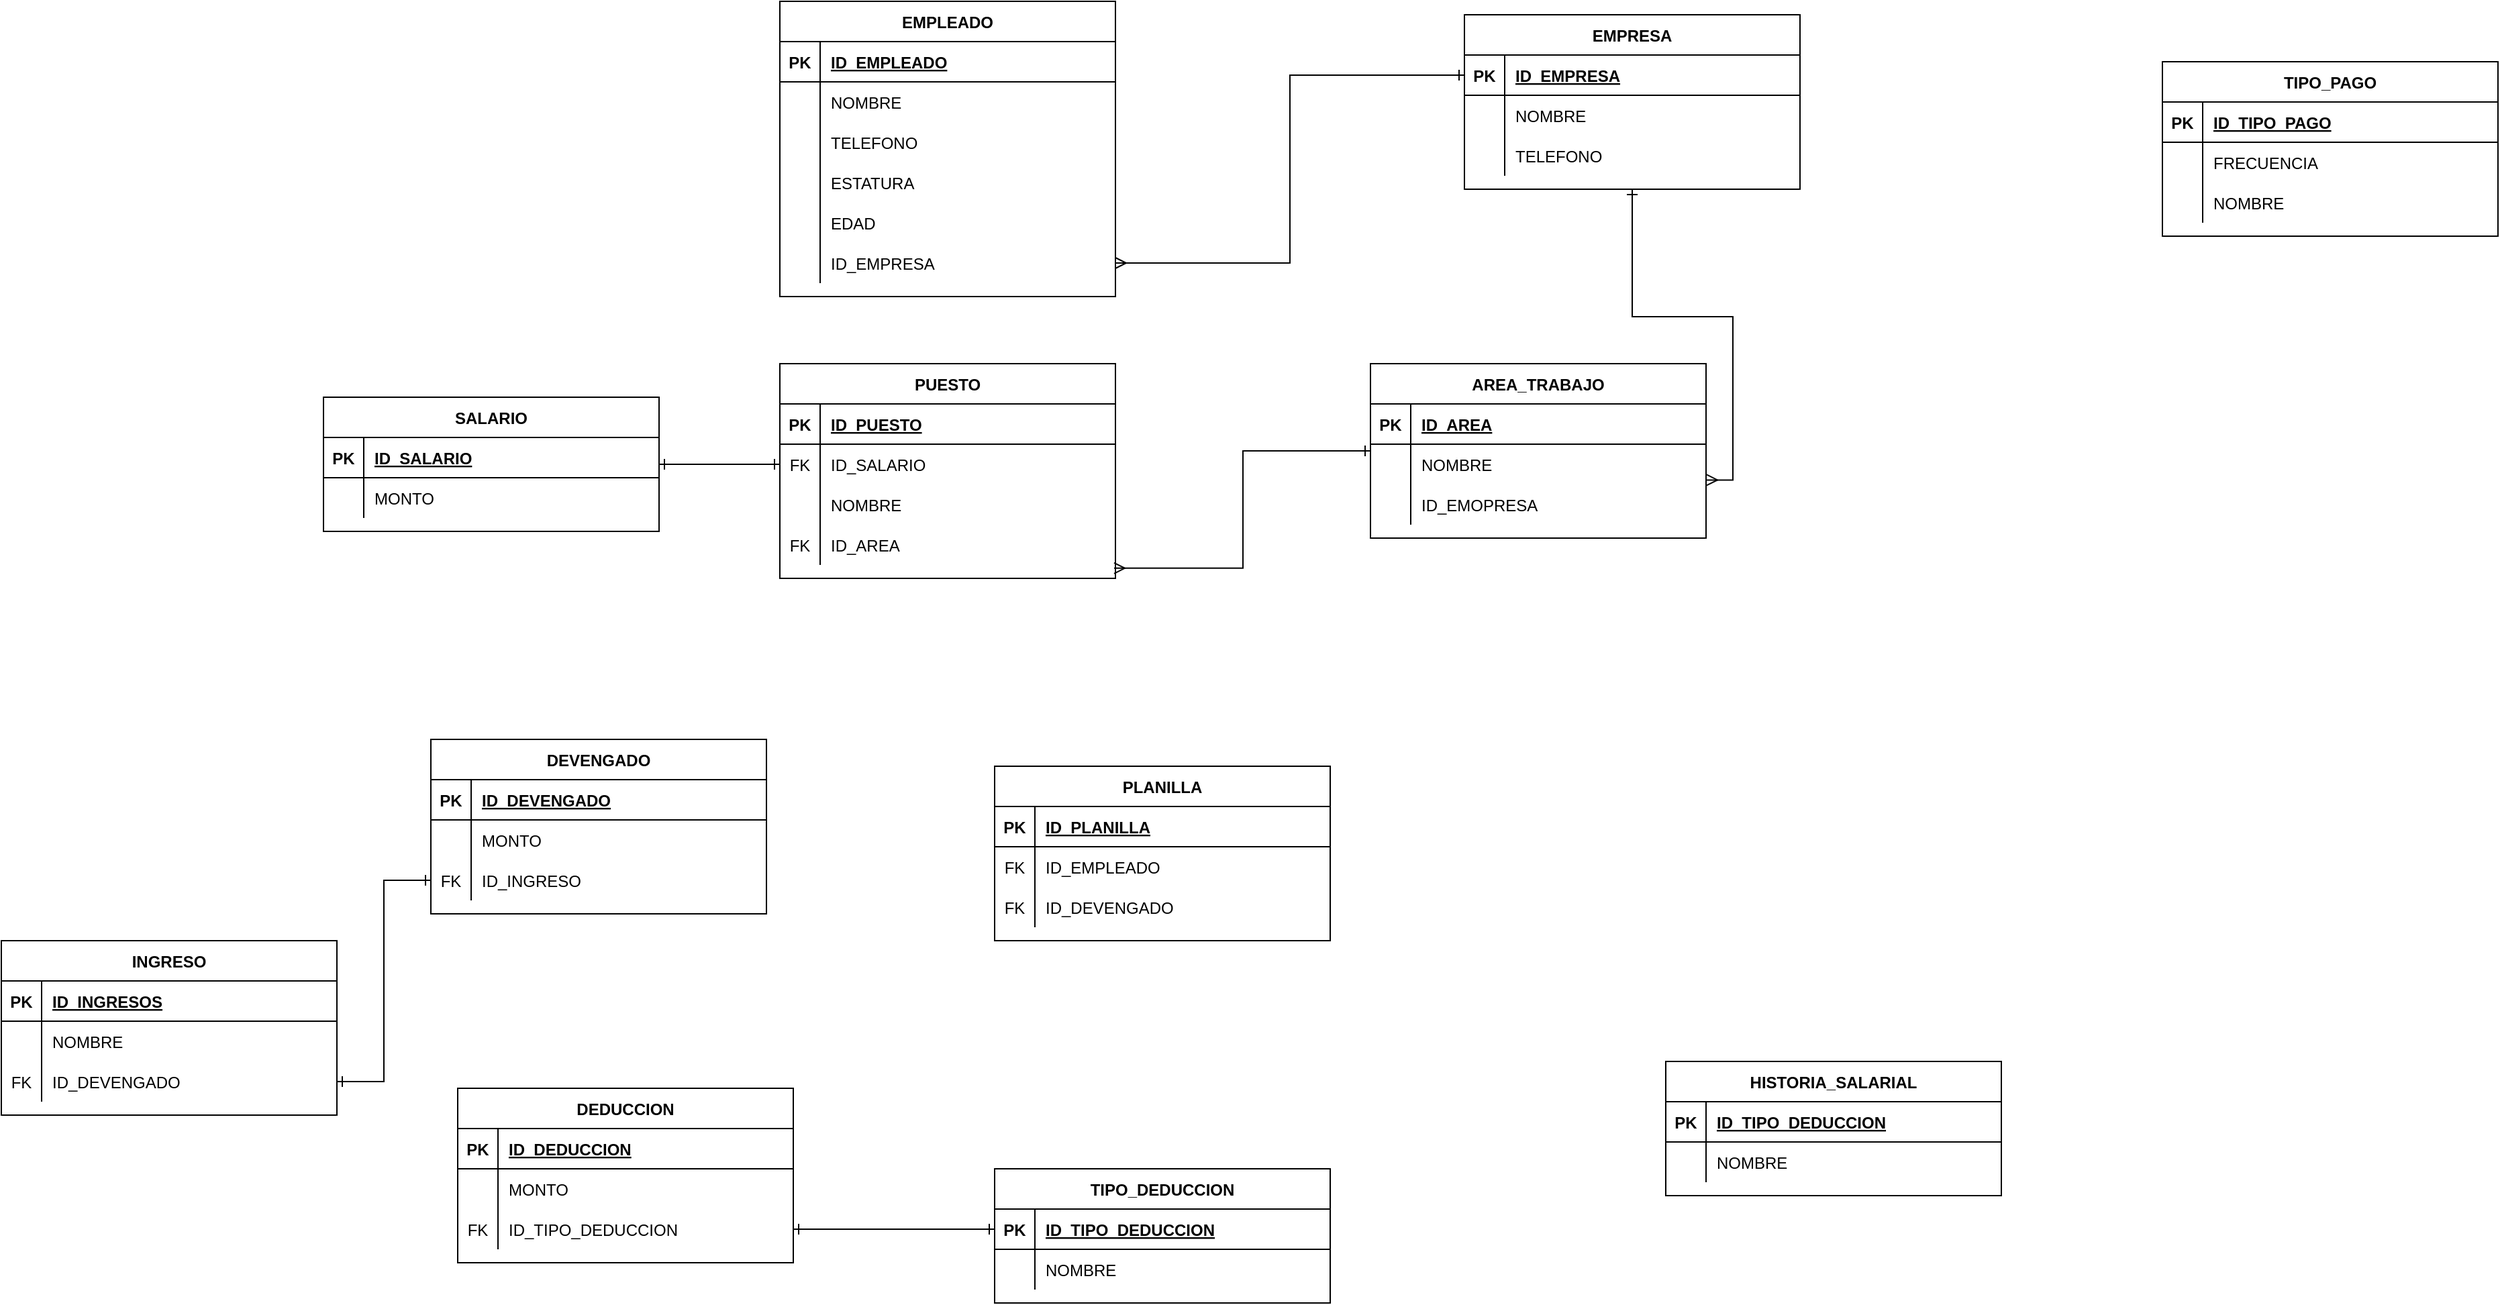 <mxfile version="13.7.8" type="github">
  <diagram id="R2lEEEUBdFMjLlhIrx00" name="Page-1">
    <mxGraphModel dx="2881" dy="1019" grid="1" gridSize="10" guides="1" tooltips="1" connect="1" arrows="1" fold="1" page="1" pageScale="1" pageWidth="850" pageHeight="1100" math="0" shadow="0" extFonts="Permanent Marker^https://fonts.googleapis.com/css?family=Permanent+Marker">
      <root>
        <mxCell id="0" />
        <mxCell id="1" parent="0" />
        <mxCell id="aitiy5vm793nwGRyKD04-154" style="edgeStyle=orthogonalEdgeStyle;rounded=0;orthogonalLoop=1;jettySize=auto;html=1;entryX=1.002;entryY=0.89;entryDx=0;entryDy=0;entryPerimeter=0;startArrow=ERone;startFill=0;endArrow=ERmany;endFill=0;" edge="1" parent="1" source="aitiy5vm793nwGRyKD04-92" target="aitiy5vm793nwGRyKD04-112">
          <mxGeometry relative="1" as="geometry" />
        </mxCell>
        <mxCell id="aitiy5vm793nwGRyKD04-92" value="EMPRESA" style="shape=table;startSize=30;container=1;collapsible=1;childLayout=tableLayout;fixedRows=1;rowLines=0;fontStyle=1;align=center;resizeLast=1;" vertex="1" parent="1">
          <mxGeometry x="510" y="10" width="250" height="130" as="geometry" />
        </mxCell>
        <mxCell id="aitiy5vm793nwGRyKD04-93" value="" style="shape=partialRectangle;collapsible=0;dropTarget=0;pointerEvents=0;fillColor=none;points=[[0,0.5],[1,0.5]];portConstraint=eastwest;top=0;left=0;right=0;bottom=1;" vertex="1" parent="aitiy5vm793nwGRyKD04-92">
          <mxGeometry y="30" width="250" height="30" as="geometry" />
        </mxCell>
        <mxCell id="aitiy5vm793nwGRyKD04-94" value="PK" style="shape=partialRectangle;overflow=hidden;connectable=0;fillColor=none;top=0;left=0;bottom=0;right=0;fontStyle=1;" vertex="1" parent="aitiy5vm793nwGRyKD04-93">
          <mxGeometry width="30" height="30" as="geometry" />
        </mxCell>
        <mxCell id="aitiy5vm793nwGRyKD04-95" value="ID_EMPRESA" style="shape=partialRectangle;overflow=hidden;connectable=0;fillColor=none;top=0;left=0;bottom=0;right=0;align=left;spacingLeft=6;fontStyle=5;" vertex="1" parent="aitiy5vm793nwGRyKD04-93">
          <mxGeometry x="30" width="220" height="30" as="geometry" />
        </mxCell>
        <mxCell id="aitiy5vm793nwGRyKD04-96" value="" style="shape=partialRectangle;collapsible=0;dropTarget=0;pointerEvents=0;fillColor=none;points=[[0,0.5],[1,0.5]];portConstraint=eastwest;top=0;left=0;right=0;bottom=0;" vertex="1" parent="aitiy5vm793nwGRyKD04-92">
          <mxGeometry y="60" width="250" height="30" as="geometry" />
        </mxCell>
        <mxCell id="aitiy5vm793nwGRyKD04-97" value="" style="shape=partialRectangle;overflow=hidden;connectable=0;fillColor=none;top=0;left=0;bottom=0;right=0;" vertex="1" parent="aitiy5vm793nwGRyKD04-96">
          <mxGeometry width="30" height="30" as="geometry" />
        </mxCell>
        <mxCell id="aitiy5vm793nwGRyKD04-98" value="NOMBRE" style="shape=partialRectangle;overflow=hidden;connectable=0;fillColor=none;top=0;left=0;bottom=0;right=0;align=left;spacingLeft=6;" vertex="1" parent="aitiy5vm793nwGRyKD04-96">
          <mxGeometry x="30" width="220" height="30" as="geometry" />
        </mxCell>
        <mxCell id="aitiy5vm793nwGRyKD04-99" value="" style="shape=partialRectangle;collapsible=0;dropTarget=0;pointerEvents=0;fillColor=none;points=[[0,0.5],[1,0.5]];portConstraint=eastwest;top=0;left=0;right=0;bottom=0;" vertex="1" parent="aitiy5vm793nwGRyKD04-92">
          <mxGeometry y="90" width="250" height="30" as="geometry" />
        </mxCell>
        <mxCell id="aitiy5vm793nwGRyKD04-100" value="" style="shape=partialRectangle;overflow=hidden;connectable=0;fillColor=none;top=0;left=0;bottom=0;right=0;" vertex="1" parent="aitiy5vm793nwGRyKD04-99">
          <mxGeometry width="30" height="30" as="geometry" />
        </mxCell>
        <mxCell id="aitiy5vm793nwGRyKD04-101" value="TELEFONO" style="shape=partialRectangle;overflow=hidden;connectable=0;fillColor=none;top=0;left=0;bottom=0;right=0;align=left;spacingLeft=6;" vertex="1" parent="aitiy5vm793nwGRyKD04-99">
          <mxGeometry x="30" width="220" height="30" as="geometry" />
        </mxCell>
        <mxCell id="C-vyLk0tnHw3VtMMgP7b-23" value="EMPLEADO" style="shape=table;startSize=30;container=1;collapsible=1;childLayout=tableLayout;fixedRows=1;rowLines=0;fontStyle=1;align=center;resizeLast=1;" parent="1" vertex="1">
          <mxGeometry width="250" height="220" as="geometry" />
        </mxCell>
        <mxCell id="C-vyLk0tnHw3VtMMgP7b-24" value="" style="shape=partialRectangle;collapsible=0;dropTarget=0;pointerEvents=0;fillColor=none;points=[[0,0.5],[1,0.5]];portConstraint=eastwest;top=0;left=0;right=0;bottom=1;" parent="C-vyLk0tnHw3VtMMgP7b-23" vertex="1">
          <mxGeometry y="30" width="250" height="30" as="geometry" />
        </mxCell>
        <mxCell id="C-vyLk0tnHw3VtMMgP7b-25" value="PK" style="shape=partialRectangle;overflow=hidden;connectable=0;fillColor=none;top=0;left=0;bottom=0;right=0;fontStyle=1;" parent="C-vyLk0tnHw3VtMMgP7b-24" vertex="1">
          <mxGeometry width="30" height="30" as="geometry" />
        </mxCell>
        <mxCell id="C-vyLk0tnHw3VtMMgP7b-26" value="ID_EMPLEADO" style="shape=partialRectangle;overflow=hidden;connectable=0;fillColor=none;top=0;left=0;bottom=0;right=0;align=left;spacingLeft=6;fontStyle=5;" parent="C-vyLk0tnHw3VtMMgP7b-24" vertex="1">
          <mxGeometry x="30" width="220" height="30" as="geometry" />
        </mxCell>
        <mxCell id="C-vyLk0tnHw3VtMMgP7b-27" value="" style="shape=partialRectangle;collapsible=0;dropTarget=0;pointerEvents=0;fillColor=none;points=[[0,0.5],[1,0.5]];portConstraint=eastwest;top=0;left=0;right=0;bottom=0;" parent="C-vyLk0tnHw3VtMMgP7b-23" vertex="1">
          <mxGeometry y="60" width="250" height="30" as="geometry" />
        </mxCell>
        <mxCell id="C-vyLk0tnHw3VtMMgP7b-28" value="" style="shape=partialRectangle;overflow=hidden;connectable=0;fillColor=none;top=0;left=0;bottom=0;right=0;" parent="C-vyLk0tnHw3VtMMgP7b-27" vertex="1">
          <mxGeometry width="30" height="30" as="geometry" />
        </mxCell>
        <mxCell id="C-vyLk0tnHw3VtMMgP7b-29" value="NOMBRE" style="shape=partialRectangle;overflow=hidden;connectable=0;fillColor=none;top=0;left=0;bottom=0;right=0;align=left;spacingLeft=6;" parent="C-vyLk0tnHw3VtMMgP7b-27" vertex="1">
          <mxGeometry x="30" width="220" height="30" as="geometry" />
        </mxCell>
        <mxCell id="aitiy5vm793nwGRyKD04-11" value="" style="shape=partialRectangle;collapsible=0;dropTarget=0;pointerEvents=0;fillColor=none;points=[[0,0.5],[1,0.5]];portConstraint=eastwest;top=0;left=0;right=0;bottom=0;" vertex="1" parent="C-vyLk0tnHw3VtMMgP7b-23">
          <mxGeometry y="90" width="250" height="30" as="geometry" />
        </mxCell>
        <mxCell id="aitiy5vm793nwGRyKD04-12" value="" style="shape=partialRectangle;overflow=hidden;connectable=0;fillColor=none;top=0;left=0;bottom=0;right=0;" vertex="1" parent="aitiy5vm793nwGRyKD04-11">
          <mxGeometry width="30" height="30" as="geometry" />
        </mxCell>
        <mxCell id="aitiy5vm793nwGRyKD04-13" value="TELEFONO" style="shape=partialRectangle;overflow=hidden;connectable=0;fillColor=none;top=0;left=0;bottom=0;right=0;align=left;spacingLeft=6;" vertex="1" parent="aitiy5vm793nwGRyKD04-11">
          <mxGeometry x="30" width="220" height="30" as="geometry" />
        </mxCell>
        <mxCell id="aitiy5vm793nwGRyKD04-14" value="" style="shape=partialRectangle;collapsible=0;dropTarget=0;pointerEvents=0;fillColor=none;points=[[0,0.5],[1,0.5]];portConstraint=eastwest;top=0;left=0;right=0;bottom=0;" vertex="1" parent="C-vyLk0tnHw3VtMMgP7b-23">
          <mxGeometry y="120" width="250" height="30" as="geometry" />
        </mxCell>
        <mxCell id="aitiy5vm793nwGRyKD04-15" value="" style="shape=partialRectangle;overflow=hidden;connectable=0;fillColor=none;top=0;left=0;bottom=0;right=0;" vertex="1" parent="aitiy5vm793nwGRyKD04-14">
          <mxGeometry width="30" height="30" as="geometry" />
        </mxCell>
        <mxCell id="aitiy5vm793nwGRyKD04-16" value="ESTATURA" style="shape=partialRectangle;overflow=hidden;connectable=0;fillColor=none;top=0;left=0;bottom=0;right=0;align=left;spacingLeft=6;" vertex="1" parent="aitiy5vm793nwGRyKD04-14">
          <mxGeometry x="30" width="220" height="30" as="geometry" />
        </mxCell>
        <mxCell id="aitiy5vm793nwGRyKD04-17" value="" style="shape=partialRectangle;collapsible=0;dropTarget=0;pointerEvents=0;fillColor=none;points=[[0,0.5],[1,0.5]];portConstraint=eastwest;top=0;left=0;right=0;bottom=0;" vertex="1" parent="C-vyLk0tnHw3VtMMgP7b-23">
          <mxGeometry y="150" width="250" height="30" as="geometry" />
        </mxCell>
        <mxCell id="aitiy5vm793nwGRyKD04-18" value="" style="shape=partialRectangle;overflow=hidden;connectable=0;fillColor=none;top=0;left=0;bottom=0;right=0;" vertex="1" parent="aitiy5vm793nwGRyKD04-17">
          <mxGeometry width="30" height="30" as="geometry" />
        </mxCell>
        <mxCell id="aitiy5vm793nwGRyKD04-19" value="EDAD" style="shape=partialRectangle;overflow=hidden;connectable=0;fillColor=none;top=0;left=0;bottom=0;right=0;align=left;spacingLeft=6;" vertex="1" parent="aitiy5vm793nwGRyKD04-17">
          <mxGeometry x="30" width="220" height="30" as="geometry" />
        </mxCell>
        <mxCell id="aitiy5vm793nwGRyKD04-125" value="" style="shape=partialRectangle;collapsible=0;dropTarget=0;pointerEvents=0;fillColor=none;points=[[0,0.5],[1,0.5]];portConstraint=eastwest;top=0;left=0;right=0;bottom=0;" vertex="1" parent="C-vyLk0tnHw3VtMMgP7b-23">
          <mxGeometry y="180" width="250" height="30" as="geometry" />
        </mxCell>
        <mxCell id="aitiy5vm793nwGRyKD04-126" value="" style="shape=partialRectangle;overflow=hidden;connectable=0;fillColor=none;top=0;left=0;bottom=0;right=0;" vertex="1" parent="aitiy5vm793nwGRyKD04-125">
          <mxGeometry width="30" height="30" as="geometry" />
        </mxCell>
        <mxCell id="aitiy5vm793nwGRyKD04-127" value="ID_EMPRESA" style="shape=partialRectangle;overflow=hidden;connectable=0;fillColor=none;top=0;left=0;bottom=0;right=0;align=left;spacingLeft=6;" vertex="1" parent="aitiy5vm793nwGRyKD04-125">
          <mxGeometry x="30" width="220" height="30" as="geometry" />
        </mxCell>
        <mxCell id="aitiy5vm793nwGRyKD04-128" style="edgeStyle=orthogonalEdgeStyle;rounded=0;orthogonalLoop=1;jettySize=auto;html=1;exitX=0;exitY=0.5;exitDx=0;exitDy=0;startArrow=ERone;startFill=0;endArrow=ERmany;endFill=0;" edge="1" parent="1" source="aitiy5vm793nwGRyKD04-93" target="aitiy5vm793nwGRyKD04-125">
          <mxGeometry relative="1" as="geometry" />
        </mxCell>
        <mxCell id="aitiy5vm793nwGRyKD04-26" value="TIPO_PAGO" style="shape=table;startSize=30;container=1;collapsible=1;childLayout=tableLayout;fixedRows=1;rowLines=0;fontStyle=1;align=center;resizeLast=1;" vertex="1" parent="1">
          <mxGeometry x="1030" y="45" width="250" height="130" as="geometry" />
        </mxCell>
        <mxCell id="aitiy5vm793nwGRyKD04-27" value="" style="shape=partialRectangle;collapsible=0;dropTarget=0;pointerEvents=0;fillColor=none;points=[[0,0.5],[1,0.5]];portConstraint=eastwest;top=0;left=0;right=0;bottom=1;" vertex="1" parent="aitiy5vm793nwGRyKD04-26">
          <mxGeometry y="30" width="250" height="30" as="geometry" />
        </mxCell>
        <mxCell id="aitiy5vm793nwGRyKD04-28" value="PK" style="shape=partialRectangle;overflow=hidden;connectable=0;fillColor=none;top=0;left=0;bottom=0;right=0;fontStyle=1;" vertex="1" parent="aitiy5vm793nwGRyKD04-27">
          <mxGeometry width="30" height="30" as="geometry" />
        </mxCell>
        <mxCell id="aitiy5vm793nwGRyKD04-29" value="ID_TIPO_PAGO" style="shape=partialRectangle;overflow=hidden;connectable=0;fillColor=none;top=0;left=0;bottom=0;right=0;align=left;spacingLeft=6;fontStyle=5;" vertex="1" parent="aitiy5vm793nwGRyKD04-27">
          <mxGeometry x="30" width="220" height="30" as="geometry" />
        </mxCell>
        <mxCell id="aitiy5vm793nwGRyKD04-30" value="" style="shape=partialRectangle;collapsible=0;dropTarget=0;pointerEvents=0;fillColor=none;points=[[0,0.5],[1,0.5]];portConstraint=eastwest;top=0;left=0;right=0;bottom=0;" vertex="1" parent="aitiy5vm793nwGRyKD04-26">
          <mxGeometry y="60" width="250" height="30" as="geometry" />
        </mxCell>
        <mxCell id="aitiy5vm793nwGRyKD04-31" value="" style="shape=partialRectangle;overflow=hidden;connectable=0;fillColor=none;top=0;left=0;bottom=0;right=0;" vertex="1" parent="aitiy5vm793nwGRyKD04-30">
          <mxGeometry width="30" height="30" as="geometry" />
        </mxCell>
        <mxCell id="aitiy5vm793nwGRyKD04-32" value="FRECUENCIA" style="shape=partialRectangle;overflow=hidden;connectable=0;fillColor=none;top=0;left=0;bottom=0;right=0;align=left;spacingLeft=6;" vertex="1" parent="aitiy5vm793nwGRyKD04-30">
          <mxGeometry x="30" width="220" height="30" as="geometry" />
        </mxCell>
        <mxCell id="aitiy5vm793nwGRyKD04-33" value="" style="shape=partialRectangle;collapsible=0;dropTarget=0;pointerEvents=0;fillColor=none;points=[[0,0.5],[1,0.5]];portConstraint=eastwest;top=0;left=0;right=0;bottom=0;" vertex="1" parent="aitiy5vm793nwGRyKD04-26">
          <mxGeometry y="90" width="250" height="30" as="geometry" />
        </mxCell>
        <mxCell id="aitiy5vm793nwGRyKD04-34" value="" style="shape=partialRectangle;overflow=hidden;connectable=0;fillColor=none;top=0;left=0;bottom=0;right=0;" vertex="1" parent="aitiy5vm793nwGRyKD04-33">
          <mxGeometry width="30" height="30" as="geometry" />
        </mxCell>
        <mxCell id="aitiy5vm793nwGRyKD04-35" value="NOMBRE" style="shape=partialRectangle;overflow=hidden;connectable=0;fillColor=none;top=0;left=0;bottom=0;right=0;align=left;spacingLeft=6;" vertex="1" parent="aitiy5vm793nwGRyKD04-33">
          <mxGeometry x="30" width="220" height="30" as="geometry" />
        </mxCell>
        <mxCell id="aitiy5vm793nwGRyKD04-139" value="PUESTO" style="shape=table;startSize=30;container=1;collapsible=1;childLayout=tableLayout;fixedRows=1;rowLines=0;fontStyle=1;align=center;resizeLast=1;" vertex="1" parent="1">
          <mxGeometry y="270" width="250" height="160" as="geometry" />
        </mxCell>
        <mxCell id="aitiy5vm793nwGRyKD04-140" value="" style="shape=partialRectangle;collapsible=0;dropTarget=0;pointerEvents=0;fillColor=none;points=[[0,0.5],[1,0.5]];portConstraint=eastwest;top=0;left=0;right=0;bottom=1;" vertex="1" parent="aitiy5vm793nwGRyKD04-139">
          <mxGeometry y="30" width="250" height="30" as="geometry" />
        </mxCell>
        <mxCell id="aitiy5vm793nwGRyKD04-141" value="PK" style="shape=partialRectangle;overflow=hidden;connectable=0;fillColor=none;top=0;left=0;bottom=0;right=0;fontStyle=1;" vertex="1" parent="aitiy5vm793nwGRyKD04-140">
          <mxGeometry width="30" height="30" as="geometry" />
        </mxCell>
        <mxCell id="aitiy5vm793nwGRyKD04-142" value="ID_PUESTO" style="shape=partialRectangle;overflow=hidden;connectable=0;fillColor=none;top=0;left=0;bottom=0;right=0;align=left;spacingLeft=6;fontStyle=5;" vertex="1" parent="aitiy5vm793nwGRyKD04-140">
          <mxGeometry x="30" width="220" height="30" as="geometry" />
        </mxCell>
        <mxCell id="aitiy5vm793nwGRyKD04-143" value="" style="shape=partialRectangle;collapsible=0;dropTarget=0;pointerEvents=0;fillColor=none;points=[[0,0.5],[1,0.5]];portConstraint=eastwest;top=0;left=0;right=0;bottom=0;" vertex="1" parent="aitiy5vm793nwGRyKD04-139">
          <mxGeometry y="60" width="250" height="30" as="geometry" />
        </mxCell>
        <mxCell id="aitiy5vm793nwGRyKD04-144" value="FK" style="shape=partialRectangle;overflow=hidden;connectable=0;fillColor=none;top=0;left=0;bottom=0;right=0;" vertex="1" parent="aitiy5vm793nwGRyKD04-143">
          <mxGeometry width="30" height="30" as="geometry" />
        </mxCell>
        <mxCell id="aitiy5vm793nwGRyKD04-145" value="ID_SALARIO" style="shape=partialRectangle;overflow=hidden;connectable=0;fillColor=none;top=0;left=0;bottom=0;right=0;align=left;spacingLeft=6;" vertex="1" parent="aitiy5vm793nwGRyKD04-143">
          <mxGeometry x="30" width="220" height="30" as="geometry" />
        </mxCell>
        <mxCell id="aitiy5vm793nwGRyKD04-146" value="" style="shape=partialRectangle;collapsible=0;dropTarget=0;pointerEvents=0;fillColor=none;points=[[0,0.5],[1,0.5]];portConstraint=eastwest;top=0;left=0;right=0;bottom=0;" vertex="1" parent="aitiy5vm793nwGRyKD04-139">
          <mxGeometry y="90" width="250" height="30" as="geometry" />
        </mxCell>
        <mxCell id="aitiy5vm793nwGRyKD04-147" value="" style="shape=partialRectangle;overflow=hidden;connectable=0;fillColor=none;top=0;left=0;bottom=0;right=0;" vertex="1" parent="aitiy5vm793nwGRyKD04-146">
          <mxGeometry width="30" height="30" as="geometry" />
        </mxCell>
        <mxCell id="aitiy5vm793nwGRyKD04-148" value="NOMBRE" style="shape=partialRectangle;overflow=hidden;connectable=0;fillColor=none;top=0;left=0;bottom=0;right=0;align=left;spacingLeft=6;" vertex="1" parent="aitiy5vm793nwGRyKD04-146">
          <mxGeometry x="30" width="220" height="30" as="geometry" />
        </mxCell>
        <mxCell id="aitiy5vm793nwGRyKD04-149" value="" style="shape=partialRectangle;collapsible=0;dropTarget=0;pointerEvents=0;fillColor=none;points=[[0,0.5],[1,0.5]];portConstraint=eastwest;top=0;left=0;right=0;bottom=0;" vertex="1" parent="aitiy5vm793nwGRyKD04-139">
          <mxGeometry y="120" width="250" height="30" as="geometry" />
        </mxCell>
        <mxCell id="aitiy5vm793nwGRyKD04-150" value="FK" style="shape=partialRectangle;overflow=hidden;connectable=0;fillColor=none;top=0;left=0;bottom=0;right=0;" vertex="1" parent="aitiy5vm793nwGRyKD04-149">
          <mxGeometry width="30" height="30" as="geometry" />
        </mxCell>
        <mxCell id="aitiy5vm793nwGRyKD04-151" value="ID_AREA" style="shape=partialRectangle;overflow=hidden;connectable=0;fillColor=none;top=0;left=0;bottom=0;right=0;align=left;spacingLeft=6;" vertex="1" parent="aitiy5vm793nwGRyKD04-149">
          <mxGeometry x="30" width="220" height="30" as="geometry" />
        </mxCell>
        <mxCell id="aitiy5vm793nwGRyKD04-152" style="edgeStyle=orthogonalEdgeStyle;rounded=0;orthogonalLoop=1;jettySize=auto;html=1;entryX=0.996;entryY=1.081;entryDx=0;entryDy=0;entryPerimeter=0;startArrow=ERone;startFill=0;endArrow=ERmany;endFill=0;" edge="1" parent="1" source="aitiy5vm793nwGRyKD04-108" target="aitiy5vm793nwGRyKD04-149">
          <mxGeometry relative="1" as="geometry" />
        </mxCell>
        <mxCell id="aitiy5vm793nwGRyKD04-108" value="AREA_TRABAJO" style="shape=table;startSize=30;container=1;collapsible=1;childLayout=tableLayout;fixedRows=1;rowLines=0;fontStyle=1;align=center;resizeLast=1;" vertex="1" parent="1">
          <mxGeometry x="440" y="270" width="250" height="130" as="geometry" />
        </mxCell>
        <mxCell id="aitiy5vm793nwGRyKD04-109" value="" style="shape=partialRectangle;collapsible=0;dropTarget=0;pointerEvents=0;fillColor=none;points=[[0,0.5],[1,0.5]];portConstraint=eastwest;top=0;left=0;right=0;bottom=1;" vertex="1" parent="aitiy5vm793nwGRyKD04-108">
          <mxGeometry y="30" width="250" height="30" as="geometry" />
        </mxCell>
        <mxCell id="aitiy5vm793nwGRyKD04-110" value="PK" style="shape=partialRectangle;overflow=hidden;connectable=0;fillColor=none;top=0;left=0;bottom=0;right=0;fontStyle=1;" vertex="1" parent="aitiy5vm793nwGRyKD04-109">
          <mxGeometry width="30" height="30" as="geometry" />
        </mxCell>
        <mxCell id="aitiy5vm793nwGRyKD04-111" value="ID_AREA" style="shape=partialRectangle;overflow=hidden;connectable=0;fillColor=none;top=0;left=0;bottom=0;right=0;align=left;spacingLeft=6;fontStyle=5;" vertex="1" parent="aitiy5vm793nwGRyKD04-109">
          <mxGeometry x="30" width="220" height="30" as="geometry" />
        </mxCell>
        <mxCell id="aitiy5vm793nwGRyKD04-112" value="" style="shape=partialRectangle;collapsible=0;dropTarget=0;pointerEvents=0;fillColor=none;points=[[0,0.5],[1,0.5]];portConstraint=eastwest;top=0;left=0;right=0;bottom=0;" vertex="1" parent="aitiy5vm793nwGRyKD04-108">
          <mxGeometry y="60" width="250" height="30" as="geometry" />
        </mxCell>
        <mxCell id="aitiy5vm793nwGRyKD04-113" value="" style="shape=partialRectangle;overflow=hidden;connectable=0;fillColor=none;top=0;left=0;bottom=0;right=0;" vertex="1" parent="aitiy5vm793nwGRyKD04-112">
          <mxGeometry width="30" height="30" as="geometry" />
        </mxCell>
        <mxCell id="aitiy5vm793nwGRyKD04-114" value="NOMBRE" style="shape=partialRectangle;overflow=hidden;connectable=0;fillColor=none;top=0;left=0;bottom=0;right=0;align=left;spacingLeft=6;" vertex="1" parent="aitiy5vm793nwGRyKD04-112">
          <mxGeometry x="30" width="220" height="30" as="geometry" />
        </mxCell>
        <mxCell id="aitiy5vm793nwGRyKD04-155" value="" style="shape=partialRectangle;collapsible=0;dropTarget=0;pointerEvents=0;fillColor=none;points=[[0,0.5],[1,0.5]];portConstraint=eastwest;top=0;left=0;right=0;bottom=0;" vertex="1" parent="aitiy5vm793nwGRyKD04-108">
          <mxGeometry y="90" width="250" height="30" as="geometry" />
        </mxCell>
        <mxCell id="aitiy5vm793nwGRyKD04-156" value="" style="shape=partialRectangle;overflow=hidden;connectable=0;fillColor=none;top=0;left=0;bottom=0;right=0;" vertex="1" parent="aitiy5vm793nwGRyKD04-155">
          <mxGeometry width="30" height="30" as="geometry" />
        </mxCell>
        <mxCell id="aitiy5vm793nwGRyKD04-157" value="ID_EMOPRESA" style="shape=partialRectangle;overflow=hidden;connectable=0;fillColor=none;top=0;left=0;bottom=0;right=0;align=left;spacingLeft=6;" vertex="1" parent="aitiy5vm793nwGRyKD04-155">
          <mxGeometry x="30" width="220" height="30" as="geometry" />
        </mxCell>
        <mxCell id="aitiy5vm793nwGRyKD04-153" style="edgeStyle=orthogonalEdgeStyle;rounded=0;orthogonalLoop=1;jettySize=auto;html=1;entryX=0;entryY=0.5;entryDx=0;entryDy=0;startArrow=ERone;startFill=0;endArrow=ERone;endFill=0;" edge="1" parent="1" source="C-vyLk0tnHw3VtMMgP7b-13" target="aitiy5vm793nwGRyKD04-143">
          <mxGeometry relative="1" as="geometry" />
        </mxCell>
        <mxCell id="C-vyLk0tnHw3VtMMgP7b-13" value="SALARIO" style="shape=table;startSize=30;container=1;collapsible=1;childLayout=tableLayout;fixedRows=1;rowLines=0;fontStyle=1;align=center;resizeLast=1;" parent="1" vertex="1">
          <mxGeometry x="-340" y="295" width="250" height="100" as="geometry" />
        </mxCell>
        <mxCell id="C-vyLk0tnHw3VtMMgP7b-14" value="" style="shape=partialRectangle;collapsible=0;dropTarget=0;pointerEvents=0;fillColor=none;points=[[0,0.5],[1,0.5]];portConstraint=eastwest;top=0;left=0;right=0;bottom=1;" parent="C-vyLk0tnHw3VtMMgP7b-13" vertex="1">
          <mxGeometry y="30" width="250" height="30" as="geometry" />
        </mxCell>
        <mxCell id="C-vyLk0tnHw3VtMMgP7b-15" value="PK" style="shape=partialRectangle;overflow=hidden;connectable=0;fillColor=none;top=0;left=0;bottom=0;right=0;fontStyle=1;" parent="C-vyLk0tnHw3VtMMgP7b-14" vertex="1">
          <mxGeometry width="30" height="30" as="geometry" />
        </mxCell>
        <mxCell id="C-vyLk0tnHw3VtMMgP7b-16" value="ID_SALARIO" style="shape=partialRectangle;overflow=hidden;connectable=0;fillColor=none;top=0;left=0;bottom=0;right=0;align=left;spacingLeft=6;fontStyle=5;" parent="C-vyLk0tnHw3VtMMgP7b-14" vertex="1">
          <mxGeometry x="30" width="220" height="30" as="geometry" />
        </mxCell>
        <mxCell id="C-vyLk0tnHw3VtMMgP7b-17" value="" style="shape=partialRectangle;collapsible=0;dropTarget=0;pointerEvents=0;fillColor=none;points=[[0,0.5],[1,0.5]];portConstraint=eastwest;top=0;left=0;right=0;bottom=0;" parent="C-vyLk0tnHw3VtMMgP7b-13" vertex="1">
          <mxGeometry y="60" width="250" height="30" as="geometry" />
        </mxCell>
        <mxCell id="C-vyLk0tnHw3VtMMgP7b-18" value="" style="shape=partialRectangle;overflow=hidden;connectable=0;fillColor=none;top=0;left=0;bottom=0;right=0;" parent="C-vyLk0tnHw3VtMMgP7b-17" vertex="1">
          <mxGeometry width="30" height="30" as="geometry" />
        </mxCell>
        <mxCell id="C-vyLk0tnHw3VtMMgP7b-19" value="MONTO" style="shape=partialRectangle;overflow=hidden;connectable=0;fillColor=none;top=0;left=0;bottom=0;right=0;align=left;spacingLeft=6;" parent="C-vyLk0tnHw3VtMMgP7b-17" vertex="1">
          <mxGeometry x="30" width="220" height="30" as="geometry" />
        </mxCell>
        <mxCell id="aitiy5vm793nwGRyKD04-1" value="PLANILLA" style="shape=table;startSize=30;container=1;collapsible=1;childLayout=tableLayout;fixedRows=1;rowLines=0;fontStyle=1;align=center;resizeLast=1;" vertex="1" parent="1">
          <mxGeometry x="160" y="570" width="250" height="130" as="geometry" />
        </mxCell>
        <mxCell id="aitiy5vm793nwGRyKD04-2" value="" style="shape=partialRectangle;collapsible=0;dropTarget=0;pointerEvents=0;fillColor=none;points=[[0,0.5],[1,0.5]];portConstraint=eastwest;top=0;left=0;right=0;bottom=1;" vertex="1" parent="aitiy5vm793nwGRyKD04-1">
          <mxGeometry y="30" width="250" height="30" as="geometry" />
        </mxCell>
        <mxCell id="aitiy5vm793nwGRyKD04-3" value="PK" style="shape=partialRectangle;overflow=hidden;connectable=0;fillColor=none;top=0;left=0;bottom=0;right=0;fontStyle=1;" vertex="1" parent="aitiy5vm793nwGRyKD04-2">
          <mxGeometry width="30" height="30" as="geometry" />
        </mxCell>
        <mxCell id="aitiy5vm793nwGRyKD04-4" value="ID_PLANILLA" style="shape=partialRectangle;overflow=hidden;connectable=0;fillColor=none;top=0;left=0;bottom=0;right=0;align=left;spacingLeft=6;fontStyle=5;" vertex="1" parent="aitiy5vm793nwGRyKD04-2">
          <mxGeometry x="30" width="220" height="30" as="geometry" />
        </mxCell>
        <mxCell id="aitiy5vm793nwGRyKD04-5" value="" style="shape=partialRectangle;collapsible=0;dropTarget=0;pointerEvents=0;fillColor=none;points=[[0,0.5],[1,0.5]];portConstraint=eastwest;top=0;left=0;right=0;bottom=0;" vertex="1" parent="aitiy5vm793nwGRyKD04-1">
          <mxGeometry y="60" width="250" height="30" as="geometry" />
        </mxCell>
        <mxCell id="aitiy5vm793nwGRyKD04-6" value="FK" style="shape=partialRectangle;overflow=hidden;connectable=0;fillColor=none;top=0;left=0;bottom=0;right=0;" vertex="1" parent="aitiy5vm793nwGRyKD04-5">
          <mxGeometry width="30" height="30" as="geometry" />
        </mxCell>
        <mxCell id="aitiy5vm793nwGRyKD04-7" value="ID_EMPLEADO" style="shape=partialRectangle;overflow=hidden;connectable=0;fillColor=none;top=0;left=0;bottom=0;right=0;align=left;spacingLeft=6;" vertex="1" parent="aitiy5vm793nwGRyKD04-5">
          <mxGeometry x="30" width="220" height="30" as="geometry" />
        </mxCell>
        <mxCell id="aitiy5vm793nwGRyKD04-8" value="" style="shape=partialRectangle;collapsible=0;dropTarget=0;pointerEvents=0;fillColor=none;points=[[0,0.5],[1,0.5]];portConstraint=eastwest;top=0;left=0;right=0;bottom=0;" vertex="1" parent="aitiy5vm793nwGRyKD04-1">
          <mxGeometry y="90" width="250" height="30" as="geometry" />
        </mxCell>
        <mxCell id="aitiy5vm793nwGRyKD04-9" value="FK" style="shape=partialRectangle;overflow=hidden;connectable=0;fillColor=none;top=0;left=0;bottom=0;right=0;" vertex="1" parent="aitiy5vm793nwGRyKD04-8">
          <mxGeometry width="30" height="30" as="geometry" />
        </mxCell>
        <mxCell id="aitiy5vm793nwGRyKD04-10" value="ID_DEVENGADO" style="shape=partialRectangle;overflow=hidden;connectable=0;fillColor=none;top=0;left=0;bottom=0;right=0;align=left;spacingLeft=6;" vertex="1" parent="aitiy5vm793nwGRyKD04-8">
          <mxGeometry x="30" width="220" height="30" as="geometry" />
        </mxCell>
        <mxCell id="aitiy5vm793nwGRyKD04-56" value="DEDUCCION" style="shape=table;startSize=30;container=1;collapsible=1;childLayout=tableLayout;fixedRows=1;rowLines=0;fontStyle=1;align=center;resizeLast=1;" vertex="1" parent="1">
          <mxGeometry x="-240" y="810" width="250" height="130" as="geometry" />
        </mxCell>
        <mxCell id="aitiy5vm793nwGRyKD04-57" value="" style="shape=partialRectangle;collapsible=0;dropTarget=0;pointerEvents=0;fillColor=none;points=[[0,0.5],[1,0.5]];portConstraint=eastwest;top=0;left=0;right=0;bottom=1;" vertex="1" parent="aitiy5vm793nwGRyKD04-56">
          <mxGeometry y="30" width="250" height="30" as="geometry" />
        </mxCell>
        <mxCell id="aitiy5vm793nwGRyKD04-58" value="PK" style="shape=partialRectangle;overflow=hidden;connectable=0;fillColor=none;top=0;left=0;bottom=0;right=0;fontStyle=1;" vertex="1" parent="aitiy5vm793nwGRyKD04-57">
          <mxGeometry width="30" height="30" as="geometry" />
        </mxCell>
        <mxCell id="aitiy5vm793nwGRyKD04-59" value="ID_DEDUCCION" style="shape=partialRectangle;overflow=hidden;connectable=0;fillColor=none;top=0;left=0;bottom=0;right=0;align=left;spacingLeft=6;fontStyle=5;" vertex="1" parent="aitiy5vm793nwGRyKD04-57">
          <mxGeometry x="30" width="220" height="30" as="geometry" />
        </mxCell>
        <mxCell id="aitiy5vm793nwGRyKD04-60" value="" style="shape=partialRectangle;collapsible=0;dropTarget=0;pointerEvents=0;fillColor=none;points=[[0,0.5],[1,0.5]];portConstraint=eastwest;top=0;left=0;right=0;bottom=0;" vertex="1" parent="aitiy5vm793nwGRyKD04-56">
          <mxGeometry y="60" width="250" height="30" as="geometry" />
        </mxCell>
        <mxCell id="aitiy5vm793nwGRyKD04-61" value="" style="shape=partialRectangle;overflow=hidden;connectable=0;fillColor=none;top=0;left=0;bottom=0;right=0;" vertex="1" parent="aitiy5vm793nwGRyKD04-60">
          <mxGeometry width="30" height="30" as="geometry" />
        </mxCell>
        <mxCell id="aitiy5vm793nwGRyKD04-62" value="MONTO" style="shape=partialRectangle;overflow=hidden;connectable=0;fillColor=none;top=0;left=0;bottom=0;right=0;align=left;spacingLeft=6;" vertex="1" parent="aitiy5vm793nwGRyKD04-60">
          <mxGeometry x="30" width="220" height="30" as="geometry" />
        </mxCell>
        <mxCell id="aitiy5vm793nwGRyKD04-63" value="" style="shape=partialRectangle;collapsible=0;dropTarget=0;pointerEvents=0;fillColor=none;points=[[0,0.5],[1,0.5]];portConstraint=eastwest;top=0;left=0;right=0;bottom=0;" vertex="1" parent="aitiy5vm793nwGRyKD04-56">
          <mxGeometry y="90" width="250" height="30" as="geometry" />
        </mxCell>
        <mxCell id="aitiy5vm793nwGRyKD04-64" value="FK" style="shape=partialRectangle;overflow=hidden;connectable=0;fillColor=none;top=0;left=0;bottom=0;right=0;" vertex="1" parent="aitiy5vm793nwGRyKD04-63">
          <mxGeometry width="30" height="30" as="geometry" />
        </mxCell>
        <mxCell id="aitiy5vm793nwGRyKD04-65" value="ID_TIPO_DEDUCCION" style="shape=partialRectangle;overflow=hidden;connectable=0;fillColor=none;top=0;left=0;bottom=0;right=0;align=left;spacingLeft=6;" vertex="1" parent="aitiy5vm793nwGRyKD04-63">
          <mxGeometry x="30" width="220" height="30" as="geometry" />
        </mxCell>
        <mxCell id="aitiy5vm793nwGRyKD04-158" style="edgeStyle=orthogonalEdgeStyle;rounded=0;orthogonalLoop=1;jettySize=auto;html=1;exitX=1;exitY=0.5;exitDx=0;exitDy=0;entryX=0;entryY=0.5;entryDx=0;entryDy=0;startArrow=ERone;startFill=0;endArrow=ERone;endFill=0;" edge="1" parent="1" source="aitiy5vm793nwGRyKD04-63" target="aitiy5vm793nwGRyKD04-76">
          <mxGeometry relative="1" as="geometry" />
        </mxCell>
        <mxCell id="aitiy5vm793nwGRyKD04-75" value="TIPO_DEDUCCION" style="shape=table;startSize=30;container=1;collapsible=1;childLayout=tableLayout;fixedRows=1;rowLines=0;fontStyle=1;align=center;resizeLast=1;" vertex="1" parent="1">
          <mxGeometry x="160" y="870" width="250" height="100" as="geometry" />
        </mxCell>
        <mxCell id="aitiy5vm793nwGRyKD04-76" value="" style="shape=partialRectangle;collapsible=0;dropTarget=0;pointerEvents=0;fillColor=none;points=[[0,0.5],[1,0.5]];portConstraint=eastwest;top=0;left=0;right=0;bottom=1;" vertex="1" parent="aitiy5vm793nwGRyKD04-75">
          <mxGeometry y="30" width="250" height="30" as="geometry" />
        </mxCell>
        <mxCell id="aitiy5vm793nwGRyKD04-77" value="PK" style="shape=partialRectangle;overflow=hidden;connectable=0;fillColor=none;top=0;left=0;bottom=0;right=0;fontStyle=1;" vertex="1" parent="aitiy5vm793nwGRyKD04-76">
          <mxGeometry width="30" height="30" as="geometry" />
        </mxCell>
        <mxCell id="aitiy5vm793nwGRyKD04-78" value="ID_TIPO_DEDUCCION" style="shape=partialRectangle;overflow=hidden;connectable=0;fillColor=none;top=0;left=0;bottom=0;right=0;align=left;spacingLeft=6;fontStyle=5;" vertex="1" parent="aitiy5vm793nwGRyKD04-76">
          <mxGeometry x="30" width="220" height="30" as="geometry" />
        </mxCell>
        <mxCell id="aitiy5vm793nwGRyKD04-79" value="" style="shape=partialRectangle;collapsible=0;dropTarget=0;pointerEvents=0;fillColor=none;points=[[0,0.5],[1,0.5]];portConstraint=eastwest;top=0;left=0;right=0;bottom=0;" vertex="1" parent="aitiy5vm793nwGRyKD04-75">
          <mxGeometry y="60" width="250" height="30" as="geometry" />
        </mxCell>
        <mxCell id="aitiy5vm793nwGRyKD04-80" value="" style="shape=partialRectangle;overflow=hidden;connectable=0;fillColor=none;top=0;left=0;bottom=0;right=0;" vertex="1" parent="aitiy5vm793nwGRyKD04-79">
          <mxGeometry width="30" height="30" as="geometry" />
        </mxCell>
        <mxCell id="aitiy5vm793nwGRyKD04-81" value="NOMBRE" style="shape=partialRectangle;overflow=hidden;connectable=0;fillColor=none;top=0;left=0;bottom=0;right=0;align=left;spacingLeft=6;" vertex="1" parent="aitiy5vm793nwGRyKD04-79">
          <mxGeometry x="30" width="220" height="30" as="geometry" />
        </mxCell>
        <mxCell id="aitiy5vm793nwGRyKD04-36" value="DEVENGADO" style="shape=table;startSize=30;container=1;collapsible=1;childLayout=tableLayout;fixedRows=1;rowLines=0;fontStyle=1;align=center;resizeLast=1;" vertex="1" parent="1">
          <mxGeometry x="-260" y="550" width="250" height="130" as="geometry" />
        </mxCell>
        <mxCell id="aitiy5vm793nwGRyKD04-37" value="" style="shape=partialRectangle;collapsible=0;dropTarget=0;pointerEvents=0;fillColor=none;points=[[0,0.5],[1,0.5]];portConstraint=eastwest;top=0;left=0;right=0;bottom=1;" vertex="1" parent="aitiy5vm793nwGRyKD04-36">
          <mxGeometry y="30" width="250" height="30" as="geometry" />
        </mxCell>
        <mxCell id="aitiy5vm793nwGRyKD04-38" value="PK" style="shape=partialRectangle;overflow=hidden;connectable=0;fillColor=none;top=0;left=0;bottom=0;right=0;fontStyle=1;" vertex="1" parent="aitiy5vm793nwGRyKD04-37">
          <mxGeometry width="30" height="30" as="geometry" />
        </mxCell>
        <mxCell id="aitiy5vm793nwGRyKD04-39" value="ID_DEVENGADO" style="shape=partialRectangle;overflow=hidden;connectable=0;fillColor=none;top=0;left=0;bottom=0;right=0;align=left;spacingLeft=6;fontStyle=5;" vertex="1" parent="aitiy5vm793nwGRyKD04-37">
          <mxGeometry x="30" width="220" height="30" as="geometry" />
        </mxCell>
        <mxCell id="aitiy5vm793nwGRyKD04-40" value="" style="shape=partialRectangle;collapsible=0;dropTarget=0;pointerEvents=0;fillColor=none;points=[[0,0.5],[1,0.5]];portConstraint=eastwest;top=0;left=0;right=0;bottom=0;" vertex="1" parent="aitiy5vm793nwGRyKD04-36">
          <mxGeometry y="60" width="250" height="30" as="geometry" />
        </mxCell>
        <mxCell id="aitiy5vm793nwGRyKD04-41" value="" style="shape=partialRectangle;overflow=hidden;connectable=0;fillColor=none;top=0;left=0;bottom=0;right=0;" vertex="1" parent="aitiy5vm793nwGRyKD04-40">
          <mxGeometry width="30" height="30" as="geometry" />
        </mxCell>
        <mxCell id="aitiy5vm793nwGRyKD04-42" value="MONTO" style="shape=partialRectangle;overflow=hidden;connectable=0;fillColor=none;top=0;left=0;bottom=0;right=0;align=left;spacingLeft=6;" vertex="1" parent="aitiy5vm793nwGRyKD04-40">
          <mxGeometry x="30" width="220" height="30" as="geometry" />
        </mxCell>
        <mxCell id="aitiy5vm793nwGRyKD04-43" value="" style="shape=partialRectangle;collapsible=0;dropTarget=0;pointerEvents=0;fillColor=none;points=[[0,0.5],[1,0.5]];portConstraint=eastwest;top=0;left=0;right=0;bottom=0;" vertex="1" parent="aitiy5vm793nwGRyKD04-36">
          <mxGeometry y="90" width="250" height="30" as="geometry" />
        </mxCell>
        <mxCell id="aitiy5vm793nwGRyKD04-44" value="FK" style="shape=partialRectangle;overflow=hidden;connectable=0;fillColor=none;top=0;left=0;bottom=0;right=0;" vertex="1" parent="aitiy5vm793nwGRyKD04-43">
          <mxGeometry width="30" height="30" as="geometry" />
        </mxCell>
        <mxCell id="aitiy5vm793nwGRyKD04-45" value="ID_INGRESO" style="shape=partialRectangle;overflow=hidden;connectable=0;fillColor=none;top=0;left=0;bottom=0;right=0;align=left;spacingLeft=6;" vertex="1" parent="aitiy5vm793nwGRyKD04-43">
          <mxGeometry x="30" width="220" height="30" as="geometry" />
        </mxCell>
        <mxCell id="aitiy5vm793nwGRyKD04-85" value="HISTORIA_SALARIAL" style="shape=table;startSize=30;container=1;collapsible=1;childLayout=tableLayout;fixedRows=1;rowLines=0;fontStyle=1;align=center;resizeLast=1;" vertex="1" parent="1">
          <mxGeometry x="660" y="790" width="250" height="100" as="geometry" />
        </mxCell>
        <mxCell id="aitiy5vm793nwGRyKD04-86" value="" style="shape=partialRectangle;collapsible=0;dropTarget=0;pointerEvents=0;fillColor=none;points=[[0,0.5],[1,0.5]];portConstraint=eastwest;top=0;left=0;right=0;bottom=1;" vertex="1" parent="aitiy5vm793nwGRyKD04-85">
          <mxGeometry y="30" width="250" height="30" as="geometry" />
        </mxCell>
        <mxCell id="aitiy5vm793nwGRyKD04-87" value="PK" style="shape=partialRectangle;overflow=hidden;connectable=0;fillColor=none;top=0;left=0;bottom=0;right=0;fontStyle=1;" vertex="1" parent="aitiy5vm793nwGRyKD04-86">
          <mxGeometry width="30" height="30" as="geometry" />
        </mxCell>
        <mxCell id="aitiy5vm793nwGRyKD04-88" value="ID_TIPO_DEDUCCION" style="shape=partialRectangle;overflow=hidden;connectable=0;fillColor=none;top=0;left=0;bottom=0;right=0;align=left;spacingLeft=6;fontStyle=5;" vertex="1" parent="aitiy5vm793nwGRyKD04-86">
          <mxGeometry x="30" width="220" height="30" as="geometry" />
        </mxCell>
        <mxCell id="aitiy5vm793nwGRyKD04-89" value="" style="shape=partialRectangle;collapsible=0;dropTarget=0;pointerEvents=0;fillColor=none;points=[[0,0.5],[1,0.5]];portConstraint=eastwest;top=0;left=0;right=0;bottom=0;" vertex="1" parent="aitiy5vm793nwGRyKD04-85">
          <mxGeometry y="60" width="250" height="30" as="geometry" />
        </mxCell>
        <mxCell id="aitiy5vm793nwGRyKD04-90" value="" style="shape=partialRectangle;overflow=hidden;connectable=0;fillColor=none;top=0;left=0;bottom=0;right=0;" vertex="1" parent="aitiy5vm793nwGRyKD04-89">
          <mxGeometry width="30" height="30" as="geometry" />
        </mxCell>
        <mxCell id="aitiy5vm793nwGRyKD04-91" value="NOMBRE" style="shape=partialRectangle;overflow=hidden;connectable=0;fillColor=none;top=0;left=0;bottom=0;right=0;align=left;spacingLeft=6;" vertex="1" parent="aitiy5vm793nwGRyKD04-89">
          <mxGeometry x="30" width="220" height="30" as="geometry" />
        </mxCell>
        <mxCell id="aitiy5vm793nwGRyKD04-46" value="INGRESO" style="shape=table;startSize=30;container=1;collapsible=1;childLayout=tableLayout;fixedRows=1;rowLines=0;fontStyle=1;align=center;resizeLast=1;" vertex="1" parent="1">
          <mxGeometry x="-580" y="700" width="250" height="130" as="geometry" />
        </mxCell>
        <mxCell id="aitiy5vm793nwGRyKD04-47" value="" style="shape=partialRectangle;collapsible=0;dropTarget=0;pointerEvents=0;fillColor=none;points=[[0,0.5],[1,0.5]];portConstraint=eastwest;top=0;left=0;right=0;bottom=1;" vertex="1" parent="aitiy5vm793nwGRyKD04-46">
          <mxGeometry y="30" width="250" height="30" as="geometry" />
        </mxCell>
        <mxCell id="aitiy5vm793nwGRyKD04-48" value="PK" style="shape=partialRectangle;overflow=hidden;connectable=0;fillColor=none;top=0;left=0;bottom=0;right=0;fontStyle=1;" vertex="1" parent="aitiy5vm793nwGRyKD04-47">
          <mxGeometry width="30" height="30" as="geometry" />
        </mxCell>
        <mxCell id="aitiy5vm793nwGRyKD04-49" value="ID_INGRESOS" style="shape=partialRectangle;overflow=hidden;connectable=0;fillColor=none;top=0;left=0;bottom=0;right=0;align=left;spacingLeft=6;fontStyle=5;" vertex="1" parent="aitiy5vm793nwGRyKD04-47">
          <mxGeometry x="30" width="220" height="30" as="geometry" />
        </mxCell>
        <mxCell id="aitiy5vm793nwGRyKD04-50" value="" style="shape=partialRectangle;collapsible=0;dropTarget=0;pointerEvents=0;fillColor=none;points=[[0,0.5],[1,0.5]];portConstraint=eastwest;top=0;left=0;right=0;bottom=0;" vertex="1" parent="aitiy5vm793nwGRyKD04-46">
          <mxGeometry y="60" width="250" height="30" as="geometry" />
        </mxCell>
        <mxCell id="aitiy5vm793nwGRyKD04-51" value="" style="shape=partialRectangle;overflow=hidden;connectable=0;fillColor=none;top=0;left=0;bottom=0;right=0;" vertex="1" parent="aitiy5vm793nwGRyKD04-50">
          <mxGeometry width="30" height="30" as="geometry" />
        </mxCell>
        <mxCell id="aitiy5vm793nwGRyKD04-52" value="NOMBRE" style="shape=partialRectangle;overflow=hidden;connectable=0;fillColor=none;top=0;left=0;bottom=0;right=0;align=left;spacingLeft=6;" vertex="1" parent="aitiy5vm793nwGRyKD04-50">
          <mxGeometry x="30" width="220" height="30" as="geometry" />
        </mxCell>
        <mxCell id="aitiy5vm793nwGRyKD04-161" value="" style="shape=partialRectangle;collapsible=0;dropTarget=0;pointerEvents=0;fillColor=none;points=[[0,0.5],[1,0.5]];portConstraint=eastwest;top=0;left=0;right=0;bottom=0;" vertex="1" parent="aitiy5vm793nwGRyKD04-46">
          <mxGeometry y="90" width="250" height="30" as="geometry" />
        </mxCell>
        <mxCell id="aitiy5vm793nwGRyKD04-162" value="FK" style="shape=partialRectangle;overflow=hidden;connectable=0;fillColor=none;top=0;left=0;bottom=0;right=0;" vertex="1" parent="aitiy5vm793nwGRyKD04-161">
          <mxGeometry width="30" height="30" as="geometry" />
        </mxCell>
        <mxCell id="aitiy5vm793nwGRyKD04-163" value="ID_DEVENGADO" style="shape=partialRectangle;overflow=hidden;connectable=0;fillColor=none;top=0;left=0;bottom=0;right=0;align=left;spacingLeft=6;" vertex="1" parent="aitiy5vm793nwGRyKD04-161">
          <mxGeometry x="30" width="220" height="30" as="geometry" />
        </mxCell>
        <mxCell id="aitiy5vm793nwGRyKD04-160" style="edgeStyle=orthogonalEdgeStyle;rounded=0;orthogonalLoop=1;jettySize=auto;html=1;entryX=0;entryY=0.5;entryDx=0;entryDy=0;startArrow=ERone;startFill=0;endArrow=ERone;endFill=0;exitX=1;exitY=0.5;exitDx=0;exitDy=0;" edge="1" parent="1" source="aitiy5vm793nwGRyKD04-161" target="aitiy5vm793nwGRyKD04-43">
          <mxGeometry relative="1" as="geometry" />
        </mxCell>
      </root>
    </mxGraphModel>
  </diagram>
</mxfile>
